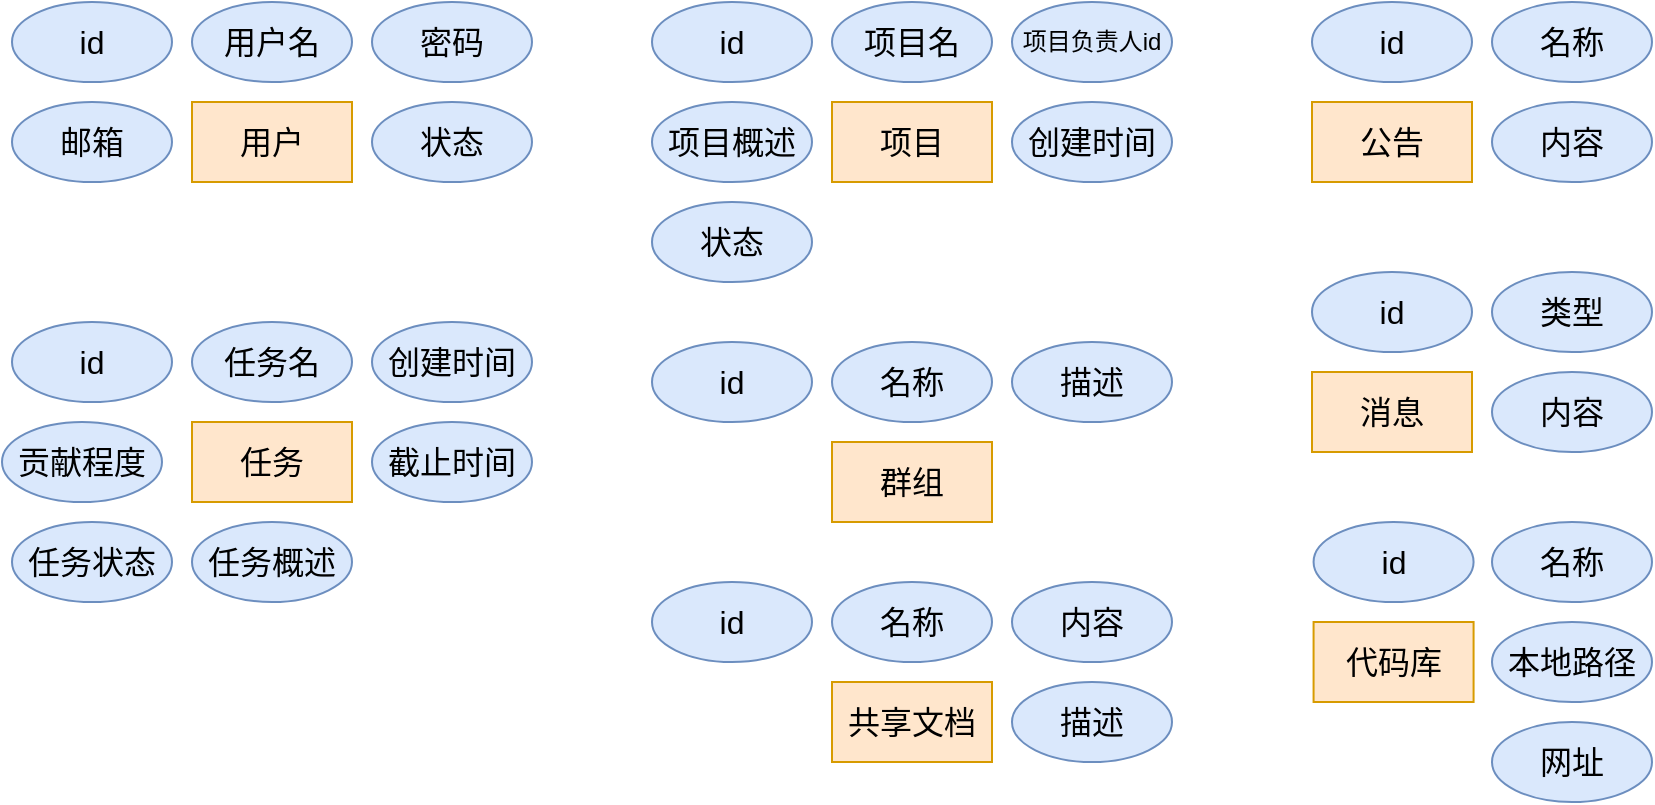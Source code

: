 <mxfile>
    <diagram id="HuDCkUGxZ-JL1l1w7xS0" name="第 2 页">
        <mxGraphModel dx="1781" dy="1139" grid="1" gridSize="10" guides="1" tooltips="1" connect="1" arrows="1" fold="1" page="1" pageScale="1" pageWidth="1169" pageHeight="827" math="0" shadow="0">
            <root>
                <mxCell id="0"/>
                <mxCell id="1" parent="0"/>
                <mxCell id="UkF8jmEzBCcj-Aex2Gqg-1" value="用户" style="rounded=0;whiteSpace=wrap;html=1;fontColor=#000000;fontSize=16;" parent="1" vertex="1">
                    <mxGeometry x="280" y="160" width="80" height="40" as="geometry"/>
                </mxCell>
                <mxCell id="UkF8jmEzBCcj-Aex2Gqg-2" value="用户名" style="ellipse;whiteSpace=wrap;html=1;fillColor=#dae8fc;strokeColor=#6c8ebf;fontColor=#000000;fontSize=16;" parent="1" vertex="1">
                    <mxGeometry x="280" y="110" width="80" height="40" as="geometry"/>
                </mxCell>
                <mxCell id="UkF8jmEzBCcj-Aex2Gqg-3" value="邮箱" style="ellipse;whiteSpace=wrap;html=1;fillColor=#dae8fc;strokeColor=#6c8ebf;fontColor=#000000;fontSize=16;" parent="1" vertex="1">
                    <mxGeometry x="190" y="160" width="80" height="40" as="geometry"/>
                </mxCell>
                <mxCell id="UkF8jmEzBCcj-Aex2Gqg-4" value="密码" style="ellipse;whiteSpace=wrap;html=1;fillColor=#dae8fc;strokeColor=#6c8ebf;fontColor=#000000;fontSize=16;" parent="1" vertex="1">
                    <mxGeometry x="370" y="110" width="80" height="40" as="geometry"/>
                </mxCell>
                <mxCell id="UkF8jmEzBCcj-Aex2Gqg-5" value="项目" style="rounded=0;whiteSpace=wrap;html=1;fillColor=#ffe6cc;strokeColor=#d79b00;fontColor=#000000;fontSize=16;" parent="1" vertex="1">
                    <mxGeometry x="600" y="160" width="80" height="40" as="geometry"/>
                </mxCell>
                <mxCell id="UkF8jmEzBCcj-Aex2Gqg-6" value="项目名" style="ellipse;whiteSpace=wrap;html=1;fillColor=#dae8fc;strokeColor=#6c8ebf;fontColor=#000000;fontSize=16;" parent="1" vertex="1">
                    <mxGeometry x="600" y="110" width="80" height="40" as="geometry"/>
                </mxCell>
                <mxCell id="UkF8jmEzBCcj-Aex2Gqg-7" value="项目概述" style="ellipse;whiteSpace=wrap;html=1;fillColor=#dae8fc;strokeColor=#6c8ebf;fontColor=#000000;fontSize=16;" parent="1" vertex="1">
                    <mxGeometry x="510" y="160" width="80" height="40" as="geometry"/>
                </mxCell>
                <mxCell id="UkF8jmEzBCcj-Aex2Gqg-8" value="项目负责人id" style="ellipse;whiteSpace=wrap;html=1;fillColor=#dae8fc;strokeColor=#6c8ebf;fontColor=#000000;fontSize=12;" parent="1" vertex="1">
                    <mxGeometry x="690" y="110" width="80" height="40" as="geometry"/>
                </mxCell>
                <mxCell id="UkF8jmEzBCcj-Aex2Gqg-9" value="状态" style="ellipse;whiteSpace=wrap;html=1;fillColor=#dae8fc;strokeColor=#6c8ebf;fontColor=#000000;fontSize=16;" parent="1" vertex="1">
                    <mxGeometry x="510" y="210" width="80" height="40" as="geometry"/>
                </mxCell>
                <mxCell id="UkF8jmEzBCcj-Aex2Gqg-10" value="创建时间" style="ellipse;whiteSpace=wrap;html=1;fillColor=#dae8fc;strokeColor=#6c8ebf;fontColor=#000000;fontSize=16;" parent="1" vertex="1">
                    <mxGeometry x="690" y="160" width="80" height="40" as="geometry"/>
                </mxCell>
                <mxCell id="UkF8jmEzBCcj-Aex2Gqg-11" value="任务名" style="ellipse;whiteSpace=wrap;html=1;fillColor=#dae8fc;strokeColor=#6c8ebf;fontColor=#000000;fontSize=16;" parent="1" vertex="1">
                    <mxGeometry x="280" y="270" width="80" height="40" as="geometry"/>
                </mxCell>
                <mxCell id="UkF8jmEzBCcj-Aex2Gqg-12" value="创建时间" style="ellipse;whiteSpace=wrap;html=1;fillColor=#dae8fc;strokeColor=#6c8ebf;fontColor=#000000;fontSize=16;" parent="1" vertex="1">
                    <mxGeometry x="370" y="270" width="80" height="40" as="geometry"/>
                </mxCell>
                <mxCell id="UkF8jmEzBCcj-Aex2Gqg-13" value="截止时间" style="ellipse;whiteSpace=wrap;html=1;fillColor=#dae8fc;strokeColor=#6c8ebf;fontColor=#000000;fontSize=16;" parent="1" vertex="1">
                    <mxGeometry x="370" y="320" width="80" height="40" as="geometry"/>
                </mxCell>
                <mxCell id="UkF8jmEzBCcj-Aex2Gqg-14" value="任务概述" style="ellipse;whiteSpace=wrap;html=1;fillColor=#dae8fc;strokeColor=#6c8ebf;fontColor=#000000;fontSize=16;" parent="1" vertex="1">
                    <mxGeometry x="280" y="370" width="80" height="40" as="geometry"/>
                </mxCell>
                <mxCell id="UkF8jmEzBCcj-Aex2Gqg-15" value="id" style="ellipse;whiteSpace=wrap;html=1;fillColor=#dae8fc;strokeColor=#6c8ebf;fontColor=#000000;fontSize=16;" parent="1" vertex="1">
                    <mxGeometry x="190" y="110" width="80" height="40" as="geometry"/>
                </mxCell>
                <mxCell id="UkF8jmEzBCcj-Aex2Gqg-16" value="id" style="ellipse;whiteSpace=wrap;html=1;fillColor=#dae8fc;strokeColor=#6c8ebf;fontColor=#000000;fontSize=16;" parent="1" vertex="1">
                    <mxGeometry x="510" y="110" width="80" height="40" as="geometry"/>
                </mxCell>
                <mxCell id="UkF8jmEzBCcj-Aex2Gqg-17" value="群组" style="rounded=0;whiteSpace=wrap;html=1;fillColor=#ffe6cc;strokeColor=#d79b00;fontColor=#000000;fontSize=16;" parent="1" vertex="1">
                    <mxGeometry x="600" y="330" width="80" height="40" as="geometry"/>
                </mxCell>
                <mxCell id="UkF8jmEzBCcj-Aex2Gqg-18" value="id" style="ellipse;whiteSpace=wrap;html=1;fillColor=#dae8fc;strokeColor=#6c8ebf;fontColor=#000000;fontSize=16;" parent="1" vertex="1">
                    <mxGeometry x="510" y="280" width="80" height="40" as="geometry"/>
                </mxCell>
                <mxCell id="UkF8jmEzBCcj-Aex2Gqg-19" value="名称" style="ellipse;whiteSpace=wrap;html=1;fillColor=#dae8fc;strokeColor=#6c8ebf;fontColor=#000000;fontSize=16;" parent="1" vertex="1">
                    <mxGeometry x="600" y="280" width="80" height="40" as="geometry"/>
                </mxCell>
                <mxCell id="UkF8jmEzBCcj-Aex2Gqg-20" value="描述" style="ellipse;whiteSpace=wrap;html=1;fillColor=#dae8fc;strokeColor=#6c8ebf;fontColor=#000000;fontSize=16;" parent="1" vertex="1">
                    <mxGeometry x="690" y="280" width="80" height="40" as="geometry"/>
                </mxCell>
                <mxCell id="UkF8jmEzBCcj-Aex2Gqg-21" value="消息" style="rounded=0;whiteSpace=wrap;html=1;fillColor=#ffe6cc;strokeColor=#d79b00;fontColor=#000000;fontSize=16;" parent="1" vertex="1">
                    <mxGeometry x="840" y="295" width="80" height="40" as="geometry"/>
                </mxCell>
                <mxCell id="UkF8jmEzBCcj-Aex2Gqg-22" value="id" style="ellipse;whiteSpace=wrap;html=1;fillColor=#dae8fc;strokeColor=#6c8ebf;fontColor=#000000;fontSize=16;" parent="1" vertex="1">
                    <mxGeometry x="840" y="245" width="80" height="40" as="geometry"/>
                </mxCell>
                <mxCell id="UkF8jmEzBCcj-Aex2Gqg-23" value="类型" style="ellipse;whiteSpace=wrap;html=1;fillColor=#dae8fc;strokeColor=#6c8ebf;fontColor=#000000;fontSize=16;" parent="1" vertex="1">
                    <mxGeometry x="930" y="245" width="80" height="40" as="geometry"/>
                </mxCell>
                <mxCell id="UkF8jmEzBCcj-Aex2Gqg-24" value="内容" style="ellipse;whiteSpace=wrap;html=1;fillColor=#dae8fc;strokeColor=#6c8ebf;fontColor=#000000;fontSize=16;" parent="1" vertex="1">
                    <mxGeometry x="930" y="295" width="80" height="40" as="geometry"/>
                </mxCell>
                <mxCell id="UkF8jmEzBCcj-Aex2Gqg-25" value="共享文档" style="rounded=0;whiteSpace=wrap;html=1;fillColor=#ffe6cc;strokeColor=#d79b00;fontColor=#000000;fontSize=16;" parent="1" vertex="1">
                    <mxGeometry x="600" y="450" width="80" height="40" as="geometry"/>
                </mxCell>
                <mxCell id="UkF8jmEzBCcj-Aex2Gqg-26" value="id" style="ellipse;whiteSpace=wrap;html=1;fillColor=#dae8fc;strokeColor=#6c8ebf;fontColor=#000000;fontSize=16;" parent="1" vertex="1">
                    <mxGeometry x="510" y="400" width="80" height="40" as="geometry"/>
                </mxCell>
                <mxCell id="UkF8jmEzBCcj-Aex2Gqg-27" value="名称" style="ellipse;whiteSpace=wrap;html=1;fillColor=#dae8fc;strokeColor=#6c8ebf;fontColor=#000000;fontSize=16;" parent="1" vertex="1">
                    <mxGeometry x="600" y="400" width="80" height="40" as="geometry"/>
                </mxCell>
                <mxCell id="UkF8jmEzBCcj-Aex2Gqg-28" value="描述" style="ellipse;whiteSpace=wrap;html=1;fillColor=#dae8fc;strokeColor=#6c8ebf;fontColor=#000000;fontSize=16;" parent="1" vertex="1">
                    <mxGeometry x="690" y="450" width="80" height="40" as="geometry"/>
                </mxCell>
                <mxCell id="UkF8jmEzBCcj-Aex2Gqg-29" value="内容" style="ellipse;whiteSpace=wrap;html=1;fillColor=#dae8fc;strokeColor=#6c8ebf;fontColor=#000000;fontSize=16;" parent="1" vertex="1">
                    <mxGeometry x="690" y="400" width="80" height="40" as="geometry"/>
                </mxCell>
                <mxCell id="UkF8jmEzBCcj-Aex2Gqg-30" value="状态" style="ellipse;whiteSpace=wrap;html=1;fillColor=#dae8fc;strokeColor=#6c8ebf;fontColor=#000000;fontSize=16;" parent="1" vertex="1">
                    <mxGeometry x="370" y="160" width="80" height="40" as="geometry"/>
                </mxCell>
                <mxCell id="UkF8jmEzBCcj-Aex2Gqg-31" value="用户" style="rounded=0;whiteSpace=wrap;html=1;fillColor=#ffe6cc;strokeColor=#d79b00;fontColor=#000000;fontSize=16;" parent="1" vertex="1">
                    <mxGeometry x="280" y="160" width="80" height="40" as="geometry"/>
                </mxCell>
                <mxCell id="UkF8jmEzBCcj-Aex2Gqg-32" value="任务" style="rounded=0;whiteSpace=wrap;html=1;fillColor=#ffe6cc;strokeColor=#d79b00;fontColor=#000000;fontSize=16;" parent="1" vertex="1">
                    <mxGeometry x="280" y="320" width="80" height="40" as="geometry"/>
                </mxCell>
                <mxCell id="UkF8jmEzBCcj-Aex2Gqg-33" value="id" style="ellipse;whiteSpace=wrap;html=1;fillColor=#dae8fc;strokeColor=#6c8ebf;fontColor=#000000;fontSize=16;" parent="1" vertex="1">
                    <mxGeometry x="190" y="270" width="80" height="40" as="geometry"/>
                </mxCell>
                <mxCell id="UkF8jmEzBCcj-Aex2Gqg-34" value="贡献程度" style="ellipse;whiteSpace=wrap;html=1;fillColor=#dae8fc;strokeColor=#6c8ebf;fontColor=#000000;fontSize=16;" parent="1" vertex="1">
                    <mxGeometry x="185" y="320" width="80" height="40" as="geometry"/>
                </mxCell>
                <mxCell id="UkF8jmEzBCcj-Aex2Gqg-35" value="任务状态" style="ellipse;whiteSpace=wrap;html=1;fillColor=#dae8fc;strokeColor=#6c8ebf;fontColor=#000000;fontSize=16;" parent="1" vertex="1">
                    <mxGeometry x="190" y="370" width="80" height="40" as="geometry"/>
                </mxCell>
                <mxCell id="UkF8jmEzBCcj-Aex2Gqg-36" value="公告" style="rounded=0;whiteSpace=wrap;html=1;fillColor=#ffe6cc;strokeColor=#d79b00;fontColor=#000000;fontSize=16;" parent="1" vertex="1">
                    <mxGeometry x="840" y="160" width="80" height="40" as="geometry"/>
                </mxCell>
                <mxCell id="UkF8jmEzBCcj-Aex2Gqg-37" value="id" style="ellipse;whiteSpace=wrap;html=1;fillColor=#dae8fc;strokeColor=#6c8ebf;fontColor=#000000;fontSize=16;" parent="1" vertex="1">
                    <mxGeometry x="840" y="110" width="80" height="40" as="geometry"/>
                </mxCell>
                <mxCell id="UkF8jmEzBCcj-Aex2Gqg-38" value="名称" style="ellipse;whiteSpace=wrap;html=1;fillColor=#dae8fc;strokeColor=#6c8ebf;fontColor=#000000;fontSize=16;" parent="1" vertex="1">
                    <mxGeometry x="930" y="110" width="80" height="40" as="geometry"/>
                </mxCell>
                <mxCell id="UkF8jmEzBCcj-Aex2Gqg-39" value="内容" style="ellipse;whiteSpace=wrap;html=1;fillColor=#dae8fc;strokeColor=#6c8ebf;fontColor=#000000;fontSize=16;" parent="1" vertex="1">
                    <mxGeometry x="930" y="160" width="80" height="40" as="geometry"/>
                </mxCell>
                <mxCell id="UkF8jmEzBCcj-Aex2Gqg-40" value="代码库" style="rounded=0;whiteSpace=wrap;html=1;fillColor=#ffe6cc;strokeColor=#d79b00;fontColor=#000000;fontSize=16;" parent="1" vertex="1">
                    <mxGeometry x="840.79" y="420" width="80" height="40" as="geometry"/>
                </mxCell>
                <mxCell id="UkF8jmEzBCcj-Aex2Gqg-41" value="id" style="ellipse;whiteSpace=wrap;html=1;fillColor=#dae8fc;strokeColor=#6c8ebf;fontColor=#000000;fontSize=16;" parent="1" vertex="1">
                    <mxGeometry x="840.79" y="370" width="80" height="40" as="geometry"/>
                </mxCell>
                <mxCell id="UkF8jmEzBCcj-Aex2Gqg-42" value="本地路径" style="ellipse;whiteSpace=wrap;html=1;fillColor=#dae8fc;strokeColor=#6c8ebf;fontColor=#000000;fontSize=16;" parent="1" vertex="1">
                    <mxGeometry x="930" y="420" width="80" height="40" as="geometry"/>
                </mxCell>
                <mxCell id="UkF8jmEzBCcj-Aex2Gqg-43" value="网址" style="ellipse;whiteSpace=wrap;html=1;fillColor=#dae8fc;strokeColor=#6c8ebf;fontColor=#000000;fontSize=16;" parent="1" vertex="1">
                    <mxGeometry x="930" y="470" width="80" height="40" as="geometry"/>
                </mxCell>
                <mxCell id="UkF8jmEzBCcj-Aex2Gqg-44" value="名称" style="ellipse;whiteSpace=wrap;html=1;fillColor=#dae8fc;strokeColor=#6c8ebf;fontColor=#000000;fontSize=16;" parent="1" vertex="1">
                    <mxGeometry x="930" y="370" width="80" height="40" as="geometry"/>
                </mxCell>
            </root>
        </mxGraphModel>
    </diagram>
    <diagram id="b5aULFl7XDfSZ54ujmKs" name="第 1 页">
        <mxGraphModel dx="1781" dy="239" grid="1" gridSize="10" guides="1" tooltips="1" connect="1" arrows="1" fold="1" page="1" pageScale="1" pageWidth="1600" pageHeight="900" background="none" math="0" shadow="0">
            <root>
                <mxCell id="0"/>
                <mxCell id="1" parent="0"/>
                <mxCell id="etl8QXk73Q5qE9c6qoon-38" style="rounded=0;orthogonalLoop=1;jettySize=auto;html=1;endArrow=none;endFill=0;fontColor=#030303;labelBackgroundColor=none;exitX=1;exitY=0.5;exitDx=0;exitDy=0;entryX=0;entryY=0.5;entryDx=0;entryDy=0;fontSize=16;" parent="1" source="etl8QXk73Q5qE9c6qoon-33" target="etl8QXk73Q5qE9c6qoon-36" edge="1">
                    <mxGeometry relative="1" as="geometry"/>
                </mxCell>
                <mxCell id="etl8QXk73Q5qE9c6qoon-63" value="m" style="edgeLabel;html=1;align=center;verticalAlign=middle;resizable=0;points=[];fontColor=#030303;labelBackgroundColor=none;fontSize=16;" parent="etl8QXk73Q5qE9c6qoon-38" vertex="1" connectable="0">
                    <mxGeometry x="0.285" y="-2" relative="1" as="geometry">
                        <mxPoint as="offset"/>
                    </mxGeometry>
                </mxCell>
                <mxCell id="etl8QXk73Q5qE9c6qoon-49" style="edgeStyle=none;rounded=0;orthogonalLoop=1;jettySize=auto;html=1;exitX=0.5;exitY=1;exitDx=0;exitDy=0;endArrow=none;endFill=0;fontColor=#030303;labelBackgroundColor=none;fontSize=16;" parent="1" source="etl8QXk73Q5qE9c6qoon-33" target="etl8QXk73Q5qE9c6qoon-48" edge="1">
                    <mxGeometry relative="1" as="geometry"/>
                </mxCell>
                <mxCell id="etl8QXk73Q5qE9c6qoon-58" value="n" style="edgeLabel;html=1;align=center;verticalAlign=middle;resizable=0;points=[];fontColor=#030303;labelBackgroundColor=none;fontSize=16;" parent="etl8QXk73Q5qE9c6qoon-49" vertex="1" connectable="0">
                    <mxGeometry x="-0.58" y="-2" relative="1" as="geometry">
                        <mxPoint x="2" y="13" as="offset"/>
                    </mxGeometry>
                </mxCell>
                <mxCell id="etl8QXk73Q5qE9c6qoon-92" style="edgeStyle=none;rounded=0;orthogonalLoop=1;jettySize=auto;html=1;exitX=0;exitY=0.5;exitDx=0;exitDy=0;endArrow=none;endFill=0;entryX=1;entryY=0.5;entryDx=0;entryDy=0;fontColor=#030303;labelBackgroundColor=none;fontSize=16;" parent="1" source="etl8QXk73Q5qE9c6qoon-33" target="etl8QXk73Q5qE9c6qoon-93" edge="1">
                    <mxGeometry relative="1" as="geometry">
                        <mxPoint x="520" y="1250" as="targetPoint"/>
                    </mxGeometry>
                </mxCell>
                <mxCell id="etl8QXk73Q5qE9c6qoon-95" value="1" style="edgeLabel;html=1;align=center;verticalAlign=middle;resizable=0;points=[];fontColor=#030303;labelBackgroundColor=none;fontSize=16;" parent="etl8QXk73Q5qE9c6qoon-92" vertex="1" connectable="0">
                    <mxGeometry x="-0.16" y="3" relative="1" as="geometry">
                        <mxPoint x="-9" y="-3" as="offset"/>
                    </mxGeometry>
                </mxCell>
                <mxCell id="etl8QXk73Q5qE9c6qoon-116" style="edgeStyle=none;rounded=0;orthogonalLoop=1;jettySize=auto;html=1;exitX=1;exitY=1;exitDx=0;exitDy=0;endArrow=none;endFill=0;entryX=0;entryY=0.5;entryDx=0;entryDy=0;fontColor=#030303;labelBackgroundColor=none;fontSize=16;" parent="1" source="etl8QXk73Q5qE9c6qoon-33" target="etl8QXk73Q5qE9c6qoon-115" edge="1">
                    <mxGeometry relative="1" as="geometry">
                        <mxPoint x="950" y="1390" as="targetPoint"/>
                    </mxGeometry>
                </mxCell>
                <mxCell id="etl8QXk73Q5qE9c6qoon-118" value="1" style="edgeLabel;html=1;align=center;verticalAlign=middle;resizable=0;points=[];fontColor=#030303;labelBackgroundColor=none;fontSize=16;" parent="etl8QXk73Q5qE9c6qoon-116" vertex="1" connectable="0">
                    <mxGeometry x="0.47" relative="1" as="geometry">
                        <mxPoint as="offset"/>
                    </mxGeometry>
                </mxCell>
                <mxCell id="etl8QXk73Q5qE9c6qoon-121" style="edgeStyle=none;rounded=0;orthogonalLoop=1;jettySize=auto;html=1;exitX=1;exitY=1;exitDx=0;exitDy=0;entryX=0;entryY=0.5;entryDx=0;entryDy=0;endArrow=none;endFill=0;fontColor=#030303;labelBackgroundColor=none;fontSize=16;" parent="1" source="etl8QXk73Q5qE9c6qoon-33" target="etl8QXk73Q5qE9c6qoon-120" edge="1">
                    <mxGeometry relative="1" as="geometry"/>
                </mxCell>
                <mxCell id="etl8QXk73Q5qE9c6qoon-123" value="n" style="edgeLabel;html=1;align=center;verticalAlign=middle;resizable=0;points=[];fontColor=#030303;labelBackgroundColor=none;fontSize=16;" parent="etl8QXk73Q5qE9c6qoon-121" vertex="1" connectable="0">
                    <mxGeometry x="0.774" y="2" relative="1" as="geometry">
                        <mxPoint x="-4" as="offset"/>
                    </mxGeometry>
                </mxCell>
                <mxCell id="GqUGpHLG9iBK76tC9EyA-19" style="edgeStyle=none;rounded=0;orthogonalLoop=1;jettySize=auto;html=1;exitX=1;exitY=0.5;exitDx=0;exitDy=0;entryX=0;entryY=0.5;entryDx=0;entryDy=0;endArrow=none;endFill=0;fontColor=#030303;labelBackgroundColor=none;fontSize=16;" parent="1" source="etl8QXk73Q5qE9c6qoon-33" target="GqUGpHLG9iBK76tC9EyA-18" edge="1">
                    <mxGeometry relative="1" as="geometry"/>
                </mxCell>
                <mxCell id="GqUGpHLG9iBK76tC9EyA-23" value="1" style="edgeLabel;html=1;align=center;verticalAlign=middle;resizable=0;points=[];fontColor=#030303;labelBackgroundColor=none;fontSize=16;" parent="GqUGpHLG9iBK76tC9EyA-19" vertex="1" connectable="0">
                    <mxGeometry x="0.217" y="-4" relative="1" as="geometry">
                        <mxPoint as="offset"/>
                    </mxGeometry>
                </mxCell>
                <mxCell id="etl8QXk73Q5qE9c6qoon-33" value="用户" style="rounded=0;whiteSpace=wrap;html=1;fillColor=#dae8fc;strokeColor=#6c8ebf;fontColor=#030303;labelBackgroundColor=none;fontSize=16;" parent="1" vertex="1">
                    <mxGeometry x="600" y="1145" width="80" height="40" as="geometry"/>
                </mxCell>
                <mxCell id="etl8QXk73Q5qE9c6qoon-43" style="rounded=0;orthogonalLoop=1;jettySize=auto;html=1;exitX=0;exitY=0.5;exitDx=0;exitDy=0;entryX=1;entryY=0.5;entryDx=0;entryDy=0;endArrow=none;endFill=0;fontColor=#030303;labelBackgroundColor=none;fontSize=16;" parent="1" source="etl8QXk73Q5qE9c6qoon-35" target="etl8QXk73Q5qE9c6qoon-42" edge="1">
                    <mxGeometry relative="1" as="geometry"/>
                </mxCell>
                <mxCell id="etl8QXk73Q5qE9c6qoon-66" value="n" style="edgeLabel;html=1;align=center;verticalAlign=middle;resizable=0;points=[];fontColor=#030303;labelBackgroundColor=none;fontSize=16;" parent="etl8QXk73Q5qE9c6qoon-43" vertex="1" connectable="0">
                    <mxGeometry x="-0.252" y="1" relative="1" as="geometry">
                        <mxPoint as="offset"/>
                    </mxGeometry>
                </mxCell>
                <mxCell id="etl8QXk73Q5qE9c6qoon-69" style="edgeStyle=none;rounded=0;orthogonalLoop=1;jettySize=auto;html=1;exitX=0.5;exitY=1;exitDx=0;exitDy=0;endArrow=none;endFill=0;fontColor=#030303;labelBackgroundColor=none;entryX=0.5;entryY=0;entryDx=0;entryDy=0;fontSize=16;" parent="1" source="etl8QXk73Q5qE9c6qoon-35" target="etl8QXk73Q5qE9c6qoon-67" edge="1">
                    <mxGeometry relative="1" as="geometry">
                        <mxPoint x="1120" y="1420" as="targetPoint"/>
                    </mxGeometry>
                </mxCell>
                <mxCell id="etl8QXk73Q5qE9c6qoon-74" value="1" style="edgeLabel;html=1;align=center;verticalAlign=middle;resizable=0;points=[];fontColor=#030303;labelBackgroundColor=none;fontSize=16;" parent="etl8QXk73Q5qE9c6qoon-69" vertex="1" connectable="0">
                    <mxGeometry x="-0.178" y="3" relative="1" as="geometry">
                        <mxPoint x="-3" y="11" as="offset"/>
                    </mxGeometry>
                </mxCell>
                <mxCell id="etl8QXk73Q5qE9c6qoon-109" style="edgeStyle=none;rounded=0;orthogonalLoop=1;jettySize=auto;html=1;entryX=1;entryY=0.5;entryDx=0;entryDy=0;endArrow=none;endFill=0;fontColor=#030303;labelBackgroundColor=none;exitX=0;exitY=0.5;exitDx=0;exitDy=0;fontSize=16;" parent="1" source="etl8QXk73Q5qE9c6qoon-35" target="etl8QXk73Q5qE9c6qoon-108" edge="1">
                    <mxGeometry relative="1" as="geometry"/>
                </mxCell>
                <mxCell id="etl8QXk73Q5qE9c6qoon-114" value="1" style="edgeLabel;html=1;align=center;verticalAlign=middle;resizable=0;points=[];fontColor=#030303;labelBackgroundColor=none;fontSize=16;" parent="etl8QXk73Q5qE9c6qoon-109" vertex="1" connectable="0">
                    <mxGeometry x="0.433" relative="1" as="geometry">
                        <mxPoint x="-1" y="-4" as="offset"/>
                    </mxGeometry>
                </mxCell>
                <mxCell id="etl8QXk73Q5qE9c6qoon-35" value="项目" style="rounded=0;whiteSpace=wrap;html=1;fillColor=#dae8fc;strokeColor=#6c8ebf;fontColor=#030303;labelBackgroundColor=none;fontSize=16;" parent="1" vertex="1">
                    <mxGeometry x="1080.79" y="1145" width="80" height="40" as="geometry"/>
                </mxCell>
                <mxCell id="etl8QXk73Q5qE9c6qoon-39" style="rounded=0;orthogonalLoop=1;jettySize=auto;html=1;entryX=0;entryY=0.5;entryDx=0;entryDy=0;endArrow=none;endFill=0;fontColor=#030303;labelBackgroundColor=none;exitX=1;exitY=0.5;exitDx=0;exitDy=0;fontSize=16;" parent="1" source="etl8QXk73Q5qE9c6qoon-36" target="etl8QXk73Q5qE9c6qoon-35" edge="1">
                    <mxGeometry relative="1" as="geometry"/>
                </mxCell>
                <mxCell id="etl8QXk73Q5qE9c6qoon-64" value="n" style="edgeLabel;html=1;align=center;verticalAlign=middle;resizable=0;points=[];fontColor=#030303;labelBackgroundColor=none;fontSize=16;" parent="etl8QXk73Q5qE9c6qoon-39" vertex="1" connectable="0">
                    <mxGeometry x="0.211" relative="1" as="geometry">
                        <mxPoint as="offset"/>
                    </mxGeometry>
                </mxCell>
                <mxCell id="etl8QXk73Q5qE9c6qoon-36" value="参与" style="rhombus;whiteSpace=wrap;html=1;fillColor=#ffe6cc;strokeColor=#d79b00;fontColor=#030303;labelBackgroundColor=none;fontSize=16;" parent="1" vertex="1">
                    <mxGeometry x="850" y="1000" width="80" height="50" as="geometry"/>
                </mxCell>
                <mxCell id="etl8QXk73Q5qE9c6qoon-44" style="edgeStyle=none;rounded=0;orthogonalLoop=1;jettySize=auto;html=1;exitX=0;exitY=0.5;exitDx=0;exitDy=0;entryX=1;entryY=0.5;entryDx=0;entryDy=0;endArrow=none;endFill=0;fontColor=#030303;labelBackgroundColor=none;fontSize=16;" parent="1" source="etl8QXk73Q5qE9c6qoon-42" target="etl8QXk73Q5qE9c6qoon-33" edge="1">
                    <mxGeometry relative="1" as="geometry"/>
                </mxCell>
                <mxCell id="etl8QXk73Q5qE9c6qoon-65" value="1" style="edgeLabel;html=1;align=center;verticalAlign=middle;resizable=0;points=[];fontColor=#030303;labelBackgroundColor=none;fontSize=16;" parent="etl8QXk73Q5qE9c6qoon-44" vertex="1" connectable="0">
                    <mxGeometry x="-0.315" y="-1" relative="1" as="geometry">
                        <mxPoint y="-1" as="offset"/>
                    </mxGeometry>
                </mxCell>
                <mxCell id="etl8QXk73Q5qE9c6qoon-42" value="负责" style="rhombus;whiteSpace=wrap;html=1;fillColor=#ffe6cc;strokeColor=#d79b00;fontColor=#030303;labelBackgroundColor=none;fontSize=16;" parent="1" vertex="1">
                    <mxGeometry x="850" y="1057.5" width="80" height="50" as="geometry"/>
                </mxCell>
                <mxCell id="etl8QXk73Q5qE9c6qoon-54" style="edgeStyle=none;rounded=0;orthogonalLoop=1;jettySize=auto;html=1;exitX=0.25;exitY=1;exitDx=0;exitDy=0;entryX=0;entryY=0;entryDx=0;entryDy=0;endArrow=none;endFill=0;fontColor=#030303;labelBackgroundColor=none;fontSize=16;" parent="1" source="etl8QXk73Q5qE9c6qoon-47" target="etl8QXk73Q5qE9c6qoon-53" edge="1">
                    <mxGeometry relative="1" as="geometry"/>
                </mxCell>
                <mxCell id="etl8QXk73Q5qE9c6qoon-60" value="1" style="edgeLabel;html=1;align=center;verticalAlign=middle;resizable=0;points=[];fontColor=#030303;labelBackgroundColor=none;fontSize=16;" parent="etl8QXk73Q5qE9c6qoon-54" vertex="1" connectable="0">
                    <mxGeometry x="-0.442" relative="1" as="geometry">
                        <mxPoint y="9" as="offset"/>
                    </mxGeometry>
                </mxCell>
                <mxCell id="etl8QXk73Q5qE9c6qoon-47" value="任务" style="rounded=0;whiteSpace=wrap;html=1;fillColor=#dae8fc;strokeColor=#6c8ebf;fontColor=#030303;labelBackgroundColor=none;fontSize=16;" parent="1" vertex="1">
                    <mxGeometry x="750" y="1540" width="80" height="40" as="geometry"/>
                </mxCell>
                <mxCell id="etl8QXk73Q5qE9c6qoon-50" style="edgeStyle=orthogonalEdgeStyle;rounded=0;orthogonalLoop=1;jettySize=auto;html=1;exitX=1;exitY=0.5;exitDx=0;exitDy=0;entryX=0;entryY=0.5;entryDx=0;entryDy=0;endArrow=none;endFill=0;fontColor=#030303;labelBackgroundColor=none;fontSize=16;" parent="1" source="etl8QXk73Q5qE9c6qoon-48" target="etl8QXk73Q5qE9c6qoon-47" edge="1">
                    <mxGeometry relative="1" as="geometry">
                        <Array as="points"/>
                    </mxGeometry>
                </mxCell>
                <mxCell id="etl8QXk73Q5qE9c6qoon-59" value="m" style="edgeLabel;html=1;align=center;verticalAlign=middle;resizable=0;points=[];fontColor=#030303;labelBackgroundColor=none;fontSize=16;" parent="etl8QXk73Q5qE9c6qoon-50" vertex="1" connectable="0">
                    <mxGeometry x="-0.158" y="1" relative="1" as="geometry">
                        <mxPoint as="offset"/>
                    </mxGeometry>
                </mxCell>
                <mxCell id="etl8QXk73Q5qE9c6qoon-48" value="负责" style="rhombus;whiteSpace=wrap;html=1;fillColor=#ffe6cc;strokeColor=#d79b00;fontColor=#030303;labelBackgroundColor=none;fontSize=16;" parent="1" vertex="1">
                    <mxGeometry x="600" y="1535" width="80" height="50" as="geometry"/>
                </mxCell>
                <mxCell id="etl8QXk73Q5qE9c6qoon-55" style="edgeStyle=none;rounded=0;orthogonalLoop=1;jettySize=auto;html=1;exitX=1;exitY=0;exitDx=0;exitDy=0;entryX=0.75;entryY=1;entryDx=0;entryDy=0;endArrow=none;endFill=0;fontColor=#030303;labelBackgroundColor=none;fontSize=16;" parent="1" source="etl8QXk73Q5qE9c6qoon-53" target="etl8QXk73Q5qE9c6qoon-47" edge="1">
                    <mxGeometry relative="1" as="geometry">
                        <Array as="points"/>
                    </mxGeometry>
                </mxCell>
                <mxCell id="etl8QXk73Q5qE9c6qoon-61" value="n" style="edgeLabel;html=1;align=center;verticalAlign=middle;resizable=0;points=[];fontColor=#030303;labelBackgroundColor=none;fontSize=16;" parent="etl8QXk73Q5qE9c6qoon-55" vertex="1" connectable="0">
                    <mxGeometry x="0.144" y="1" relative="1" as="geometry">
                        <mxPoint x="1" as="offset"/>
                    </mxGeometry>
                </mxCell>
                <mxCell id="etl8QXk73Q5qE9c6qoon-53" value="依赖" style="rhombus;whiteSpace=wrap;html=1;fillColor=#ffe6cc;strokeColor=#d79b00;fontColor=#030303;labelBackgroundColor=none;fontSize=16;" parent="1" vertex="1">
                    <mxGeometry x="750" y="1600" width="80" height="50" as="geometry"/>
                </mxCell>
                <mxCell id="etl8QXk73Q5qE9c6qoon-70" style="edgeStyle=none;rounded=0;orthogonalLoop=1;jettySize=auto;html=1;exitX=0;exitY=0.5;exitDx=0;exitDy=0;entryX=1;entryY=0.5;entryDx=0;entryDy=0;endArrow=none;endFill=0;fontColor=#030303;labelBackgroundColor=none;fontSize=16;" parent="1" source="etl8QXk73Q5qE9c6qoon-67" target="etl8QXk73Q5qE9c6qoon-47" edge="1">
                    <mxGeometry relative="1" as="geometry"/>
                </mxCell>
                <mxCell id="etl8QXk73Q5qE9c6qoon-73" value="n" style="edgeLabel;html=1;align=center;verticalAlign=middle;resizable=0;points=[];fontColor=#030303;labelBackgroundColor=none;fontSize=16;" parent="etl8QXk73Q5qE9c6qoon-70" vertex="1" connectable="0">
                    <mxGeometry x="-0.333" y="-1" relative="1" as="geometry">
                        <mxPoint as="offset"/>
                    </mxGeometry>
                </mxCell>
                <mxCell id="etl8QXk73Q5qE9c6qoon-67" value="属于" style="rhombus;whiteSpace=wrap;html=1;fillColor=#ffe6cc;strokeColor=#d79b00;fontColor=#030303;labelBackgroundColor=none;fontSize=16;" parent="1" vertex="1">
                    <mxGeometry x="1080" y="1535" width="80" height="50" as="geometry"/>
                </mxCell>
                <mxCell id="etl8QXk73Q5qE9c6qoon-83" style="edgeStyle=none;rounded=0;orthogonalLoop=1;jettySize=auto;html=1;entryX=0.5;entryY=0;entryDx=0;entryDy=0;endArrow=none;endFill=0;fontColor=#030303;labelBackgroundColor=none;fontSize=16;" parent="1" source="etl8QXk73Q5qE9c6qoon-75" target="etl8QXk73Q5qE9c6qoon-81" edge="1">
                    <mxGeometry relative="1" as="geometry"/>
                </mxCell>
                <mxCell id="etl8QXk73Q5qE9c6qoon-86" value="n" style="edgeLabel;html=1;align=center;verticalAlign=middle;resizable=0;points=[];fontColor=#030303;labelBackgroundColor=none;fontSize=16;" parent="etl8QXk73Q5qE9c6qoon-83" vertex="1" connectable="0">
                    <mxGeometry x="0.295" relative="1" as="geometry">
                        <mxPoint x="-9" as="offset"/>
                    </mxGeometry>
                </mxCell>
                <mxCell id="etl8QXk73Q5qE9c6qoon-90" style="edgeStyle=none;rounded=0;orthogonalLoop=1;jettySize=auto;html=1;exitX=0;exitY=0.5;exitDx=0;exitDy=0;endArrow=none;endFill=0;fontColor=#030303;labelBackgroundColor=none;fontSize=16;" parent="1" source="etl8QXk73Q5qE9c6qoon-75" target="etl8QXk73Q5qE9c6qoon-89" edge="1">
                    <mxGeometry relative="1" as="geometry"/>
                </mxCell>
                <mxCell id="etl8QXk73Q5qE9c6qoon-98" value="1" style="edgeLabel;html=1;align=center;verticalAlign=middle;resizable=0;points=[];fontColor=#030303;labelBackgroundColor=none;fontSize=16;" parent="etl8QXk73Q5qE9c6qoon-90" vertex="1" connectable="0">
                    <mxGeometry x="-0.463" y="-1" relative="1" as="geometry">
                        <mxPoint x="-7" y="1" as="offset"/>
                    </mxGeometry>
                </mxCell>
                <mxCell id="etl8QXk73Q5qE9c6qoon-101" style="edgeStyle=none;rounded=0;orthogonalLoop=1;jettySize=auto;html=1;exitX=1;exitY=0.5;exitDx=0;exitDy=0;entryX=0;entryY=0.5;entryDx=0;entryDy=0;endArrow=none;endFill=0;fontColor=#030303;labelBackgroundColor=none;fontSize=16;" parent="1" source="etl8QXk73Q5qE9c6qoon-75" target="etl8QXk73Q5qE9c6qoon-100" edge="1">
                    <mxGeometry relative="1" as="geometry"/>
                </mxCell>
                <mxCell id="etl8QXk73Q5qE9c6qoon-105" value="n" style="edgeLabel;html=1;align=center;verticalAlign=middle;resizable=0;points=[];fontColor=#030303;labelBackgroundColor=none;fontSize=16;" parent="etl8QXk73Q5qE9c6qoon-101" vertex="1" connectable="0">
                    <mxGeometry x="0.238" y="3" relative="1" as="geometry">
                        <mxPoint as="offset"/>
                    </mxGeometry>
                </mxCell>
                <mxCell id="etl8QXk73Q5qE9c6qoon-75" value="群组" style="rounded=0;whiteSpace=wrap;html=1;fillColor=#dae8fc;strokeColor=#6c8ebf;fontColor=#030303;labelBackgroundColor=none;fontSize=16;" parent="1" vertex="1">
                    <mxGeometry x="600" y="970" width="80" height="40" as="geometry"/>
                </mxCell>
                <mxCell id="etl8QXk73Q5qE9c6qoon-84" style="edgeStyle=none;rounded=0;orthogonalLoop=1;jettySize=auto;html=1;endArrow=none;endFill=0;fontColor=#030303;labelBackgroundColor=none;fontSize=16;" parent="1" source="etl8QXk73Q5qE9c6qoon-81" target="etl8QXk73Q5qE9c6qoon-33" edge="1">
                    <mxGeometry relative="1" as="geometry"/>
                </mxCell>
                <mxCell id="etl8QXk73Q5qE9c6qoon-87" value="m" style="edgeLabel;html=1;align=center;verticalAlign=middle;resizable=0;points=[];fontColor=#030303;labelBackgroundColor=none;fontSize=16;" parent="etl8QXk73Q5qE9c6qoon-84" vertex="1" connectable="0">
                    <mxGeometry x="0.345" y="1" relative="1" as="geometry">
                        <mxPoint x="-14" y="1" as="offset"/>
                    </mxGeometry>
                </mxCell>
                <mxCell id="etl8QXk73Q5qE9c6qoon-81" value="参与" style="rhombus;whiteSpace=wrap;html=1;fillColor=#ffe6cc;strokeColor=#d79b00;fontColor=#030303;labelBackgroundColor=none;fontSize=16;" parent="1" vertex="1">
                    <mxGeometry x="600" y="1060" width="80" height="50" as="geometry"/>
                </mxCell>
                <mxCell id="etl8QXk73Q5qE9c6qoon-88" value="消息" style="rounded=0;whiteSpace=wrap;html=1;fillColor=#dae8fc;strokeColor=#6c8ebf;fontColor=#030303;labelBackgroundColor=none;fontSize=16;" parent="1" vertex="1">
                    <mxGeometry x="470" y="1060" width="80" height="45" as="geometry"/>
                </mxCell>
                <mxCell id="etl8QXk73Q5qE9c6qoon-91" style="edgeStyle=none;rounded=0;orthogonalLoop=1;jettySize=auto;html=1;exitX=0.5;exitY=1;exitDx=0;exitDy=0;endArrow=none;endFill=0;fontColor=#030303;labelBackgroundColor=none;fontSize=16;" parent="1" source="etl8QXk73Q5qE9c6qoon-89" target="etl8QXk73Q5qE9c6qoon-88" edge="1">
                    <mxGeometry relative="1" as="geometry"/>
                </mxCell>
                <mxCell id="etl8QXk73Q5qE9c6qoon-99" value="n" style="edgeLabel;html=1;align=center;verticalAlign=middle;resizable=0;points=[];fontColor=#030303;labelBackgroundColor=none;fontSize=16;" parent="etl8QXk73Q5qE9c6qoon-91" vertex="1" connectable="0">
                    <mxGeometry x="-0.478" y="-3" relative="1" as="geometry">
                        <mxPoint x="3" y="7" as="offset"/>
                    </mxGeometry>
                </mxCell>
                <mxCell id="etl8QXk73Q5qE9c6qoon-89" value="包含" style="rhombus;whiteSpace=wrap;html=1;fillColor=#ffe6cc;strokeColor=#d79b00;fontColor=#030303;labelBackgroundColor=none;fontSize=16;" parent="1" vertex="1">
                    <mxGeometry x="470" y="965" width="80" height="50" as="geometry"/>
                </mxCell>
                <mxCell id="etl8QXk73Q5qE9c6qoon-94" style="edgeStyle=none;rounded=0;orthogonalLoop=1;jettySize=auto;html=1;exitX=0.5;exitY=0;exitDx=0;exitDy=0;entryX=0.5;entryY=1;entryDx=0;entryDy=0;endArrow=none;endFill=0;fontColor=#030303;labelBackgroundColor=none;fontSize=16;" parent="1" source="etl8QXk73Q5qE9c6qoon-93" target="etl8QXk73Q5qE9c6qoon-88" edge="1">
                    <mxGeometry relative="1" as="geometry"/>
                </mxCell>
                <mxCell id="etl8QXk73Q5qE9c6qoon-97" value="n" style="edgeLabel;html=1;align=center;verticalAlign=middle;resizable=0;points=[];fontColor=#030303;labelBackgroundColor=none;fontSize=16;" parent="etl8QXk73Q5qE9c6qoon-94" vertex="1" connectable="0">
                    <mxGeometry x="-0.326" relative="1" as="geometry">
                        <mxPoint y="-8" as="offset"/>
                    </mxGeometry>
                </mxCell>
                <mxCell id="etl8QXk73Q5qE9c6qoon-93" value="发送" style="rhombus;whiteSpace=wrap;html=1;fillColor=#ffe6cc;strokeColor=#d79b00;fontColor=#030303;labelBackgroundColor=none;fontSize=16;" parent="1" vertex="1">
                    <mxGeometry x="470" y="1140" width="80" height="50" as="geometry"/>
                </mxCell>
                <mxCell id="etl8QXk73Q5qE9c6qoon-102" style="edgeStyle=none;rounded=0;orthogonalLoop=1;jettySize=auto;html=1;exitX=0.5;exitY=1;exitDx=0;exitDy=0;entryX=0.5;entryY=0;entryDx=0;entryDy=0;endArrow=none;endFill=0;fontColor=#030303;labelBackgroundColor=none;fontSize=16;" parent="1" source="etl8QXk73Q5qE9c6qoon-100" target="etl8QXk73Q5qE9c6qoon-35" edge="1">
                    <mxGeometry relative="1" as="geometry"/>
                </mxCell>
                <mxCell id="etl8QXk73Q5qE9c6qoon-106" value="1" style="edgeLabel;html=1;align=center;verticalAlign=middle;resizable=0;points=[];fontColor=#030303;labelBackgroundColor=none;fontSize=16;" parent="etl8QXk73Q5qE9c6qoon-102" vertex="1" connectable="0">
                    <mxGeometry x="-0.133" y="3" relative="1" as="geometry">
                        <mxPoint as="offset"/>
                    </mxGeometry>
                </mxCell>
                <mxCell id="etl8QXk73Q5qE9c6qoon-100" value="属于" style="rhombus;whiteSpace=wrap;html=1;fillColor=#ffe6cc;strokeColor=#d79b00;fontColor=#030303;labelBackgroundColor=none;fontSize=16;" parent="1" vertex="1">
                    <mxGeometry x="1080" y="965" width="80" height="50" as="geometry"/>
                </mxCell>
                <mxCell id="etl8QXk73Q5qE9c6qoon-107" value="共享文档" style="rounded=0;whiteSpace=wrap;html=1;fillColor=#dae8fc;strokeColor=#6c8ebf;fontColor=#030303;labelBackgroundColor=none;fontSize=16;" parent="1" vertex="1">
                    <mxGeometry x="860" y="1190" width="80" height="40" as="geometry"/>
                </mxCell>
                <mxCell id="etl8QXk73Q5qE9c6qoon-110" style="edgeStyle=none;rounded=0;orthogonalLoop=1;jettySize=auto;html=1;exitX=0;exitY=0.5;exitDx=0;exitDy=0;endArrow=none;endFill=0;fontColor=#030303;labelBackgroundColor=none;entryX=1;entryY=0.5;entryDx=0;entryDy=0;fontSize=16;" parent="1" source="etl8QXk73Q5qE9c6qoon-108" target="etl8QXk73Q5qE9c6qoon-107" edge="1">
                    <mxGeometry relative="1" as="geometry">
                        <Array as="points"/>
                    </mxGeometry>
                </mxCell>
                <mxCell id="etl8QXk73Q5qE9c6qoon-112" value="n" style="edgeLabel;html=1;align=center;verticalAlign=middle;resizable=0;points=[];fontColor=#030303;labelBackgroundColor=none;fontSize=16;" parent="etl8QXk73Q5qE9c6qoon-110" vertex="1" connectable="0">
                    <mxGeometry x="-0.31" y="-3" relative="1" as="geometry">
                        <mxPoint x="-10" y="3" as="offset"/>
                    </mxGeometry>
                </mxCell>
                <mxCell id="etl8QXk73Q5qE9c6qoon-108" value="属于" style="rhombus;whiteSpace=wrap;html=1;fillColor=#ffe6cc;strokeColor=#d79b00;fontColor=#030303;labelBackgroundColor=none;fontSize=16;" parent="1" vertex="1">
                    <mxGeometry x="960" y="1185" width="80" height="50" as="geometry"/>
                </mxCell>
                <mxCell id="etl8QXk73Q5qE9c6qoon-117" style="edgeStyle=none;rounded=0;orthogonalLoop=1;jettySize=auto;html=1;exitX=1;exitY=0.5;exitDx=0;exitDy=0;entryX=0;entryY=0.5;entryDx=0;entryDy=0;endArrow=none;endFill=0;fontColor=#030303;labelBackgroundColor=none;fontSize=16;" parent="1" source="etl8QXk73Q5qE9c6qoon-115" target="etl8QXk73Q5qE9c6qoon-107" edge="1">
                    <mxGeometry relative="1" as="geometry"/>
                </mxCell>
                <mxCell id="etl8QXk73Q5qE9c6qoon-119" value="n" style="edgeLabel;html=1;align=center;verticalAlign=middle;resizable=0;points=[];fontColor=#030303;labelBackgroundColor=none;fontSize=16;" parent="etl8QXk73Q5qE9c6qoon-117" vertex="1" connectable="0">
                    <mxGeometry x="0.227" y="2" relative="1" as="geometry">
                        <mxPoint as="offset"/>
                    </mxGeometry>
                </mxCell>
                <mxCell id="etl8QXk73Q5qE9c6qoon-115" value="所有" style="rhombus;whiteSpace=wrap;html=1;fillColor=#ffe6cc;strokeColor=#d79b00;fontColor=#030303;labelBackgroundColor=none;fontSize=16;" parent="1" vertex="1">
                    <mxGeometry x="750" y="1240" width="80" height="50" as="geometry"/>
                </mxCell>
                <mxCell id="etl8QXk73Q5qE9c6qoon-122" style="edgeStyle=none;rounded=0;orthogonalLoop=1;jettySize=auto;html=1;exitX=1;exitY=0.5;exitDx=0;exitDy=0;endArrow=none;endFill=0;fontColor=#030303;labelBackgroundColor=none;entryX=0;entryY=0.5;entryDx=0;entryDy=0;fontSize=16;" parent="1" source="etl8QXk73Q5qE9c6qoon-120" target="etl8QXk73Q5qE9c6qoon-107" edge="1">
                    <mxGeometry relative="1" as="geometry">
                        <mxPoint x="830" y="1240" as="targetPoint"/>
                    </mxGeometry>
                </mxCell>
                <mxCell id="etl8QXk73Q5qE9c6qoon-126" value="m" style="edgeLabel;html=1;align=center;verticalAlign=middle;resizable=0;points=[];fontColor=#030303;labelBackgroundColor=none;fontSize=16;" parent="etl8QXk73Q5qE9c6qoon-122" vertex="1" connectable="0">
                    <mxGeometry x="0.209" y="2" relative="1" as="geometry">
                        <mxPoint x="-8" y="2" as="offset"/>
                    </mxGeometry>
                </mxCell>
                <mxCell id="etl8QXk73Q5qE9c6qoon-120" value="可访问" style="rhombus;whiteSpace=wrap;html=1;fillColor=#ffe6cc;strokeColor=#d79b00;fontColor=#030303;labelBackgroundColor=none;fontSize=16;" parent="1" vertex="1">
                    <mxGeometry x="750" y="1185" width="80" height="50" as="geometry"/>
                </mxCell>
                <mxCell id="GqUGpHLG9iBK76tC9EyA-15" style="edgeStyle=none;rounded=0;orthogonalLoop=1;jettySize=auto;html=1;entryX=0;entryY=0.5;entryDx=0;entryDy=0;endArrow=none;endFill=0;fontColor=#030303;labelBackgroundColor=none;exitX=1;exitY=0.5;exitDx=0;exitDy=0;fontSize=16;" parent="1" source="GqUGpHLG9iBK76tC9EyA-12" target="GqUGpHLG9iBK76tC9EyA-13" edge="1">
                    <mxGeometry relative="1" as="geometry"/>
                </mxCell>
                <mxCell id="GqUGpHLG9iBK76tC9EyA-17" value="n" style="edgeLabel;html=1;align=center;verticalAlign=middle;resizable=0;points=[];fontColor=#030303;labelBackgroundColor=none;fontSize=16;" parent="GqUGpHLG9iBK76tC9EyA-15" vertex="1" connectable="0">
                    <mxGeometry x="-0.538" y="4" relative="1" as="geometry">
                        <mxPoint x="3" y="4" as="offset"/>
                    </mxGeometry>
                </mxCell>
                <mxCell id="GqUGpHLG9iBK76tC9EyA-12" value="公告" style="rounded=0;whiteSpace=wrap;html=1;fillColor=#dae8fc;strokeColor=#6c8ebf;fontColor=#030303;labelBackgroundColor=none;fontSize=16;" parent="1" vertex="1">
                    <mxGeometry x="860" y="1135" width="80" height="40" as="geometry"/>
                </mxCell>
                <mxCell id="GqUGpHLG9iBK76tC9EyA-14" value="" style="rounded=0;orthogonalLoop=1;jettySize=auto;html=1;endArrow=none;endFill=0;fontColor=#030303;labelBackgroundColor=none;exitX=1;exitY=0.5;exitDx=0;exitDy=0;entryX=0;entryY=0.5;entryDx=0;entryDy=0;fontSize=16;" parent="1" source="GqUGpHLG9iBK76tC9EyA-13" target="etl8QXk73Q5qE9c6qoon-35" edge="1">
                    <mxGeometry relative="1" as="geometry"/>
                </mxCell>
                <mxCell id="GqUGpHLG9iBK76tC9EyA-16" value="1" style="edgeLabel;html=1;align=center;verticalAlign=middle;resizable=0;points=[];fontColor=#030303;labelBackgroundColor=none;fontSize=16;" parent="GqUGpHLG9iBK76tC9EyA-14" vertex="1" connectable="0">
                    <mxGeometry x="-0.291" y="5" relative="1" as="geometry">
                        <mxPoint as="offset"/>
                    </mxGeometry>
                </mxCell>
                <mxCell id="GqUGpHLG9iBK76tC9EyA-13" value="属于" style="rhombus;whiteSpace=wrap;html=1;fillColor=#ffe6cc;strokeColor=#d79b00;fontColor=#030303;labelBackgroundColor=none;fontSize=16;" parent="1" vertex="1">
                    <mxGeometry x="960" y="1130" width="80" height="50" as="geometry"/>
                </mxCell>
                <mxCell id="GqUGpHLG9iBK76tC9EyA-20" style="edgeStyle=none;rounded=0;orthogonalLoop=1;jettySize=auto;html=1;exitX=1;exitY=0.5;exitDx=0;exitDy=0;entryX=0;entryY=0.5;entryDx=0;entryDy=0;endArrow=none;endFill=0;fontColor=#030303;labelBackgroundColor=none;fontSize=16;" parent="1" source="GqUGpHLG9iBK76tC9EyA-18" target="GqUGpHLG9iBK76tC9EyA-12" edge="1">
                    <mxGeometry relative="1" as="geometry"/>
                </mxCell>
                <mxCell id="GqUGpHLG9iBK76tC9EyA-24" value="n" style="edgeLabel;html=1;align=center;verticalAlign=middle;resizable=0;points=[];fontColor=#030303;labelBackgroundColor=none;fontSize=16;" parent="GqUGpHLG9iBK76tC9EyA-20" vertex="1" connectable="0">
                    <mxGeometry x="0.255" y="-3" relative="1" as="geometry">
                        <mxPoint y="-3" as="offset"/>
                    </mxGeometry>
                </mxCell>
                <mxCell id="GqUGpHLG9iBK76tC9EyA-18" value="发布" style="rhombus;whiteSpace=wrap;html=1;fillColor=#ffe6cc;strokeColor=#d79b00;fontColor=#030303;labelBackgroundColor=none;fontSize=16;" parent="1" vertex="1">
                    <mxGeometry x="750" y="1130" width="80" height="50" as="geometry"/>
                </mxCell>
                <mxCell id="VOUvl-lEsHHYjPARqL9o-17" style="edgeStyle=none;rounded=0;orthogonalLoop=1;jettySize=auto;html=1;endArrow=none;endFill=0;fontColor=#000000;fontSize=16;labelBackgroundColor=none;" parent="1" source="VOUvl-lEsHHYjPARqL9o-7" target="VOUvl-lEsHHYjPARqL9o-16" edge="1">
                    <mxGeometry relative="1" as="geometry"/>
                </mxCell>
                <mxCell id="VOUvl-lEsHHYjPARqL9o-20" value="n" style="edgeLabel;html=1;align=center;verticalAlign=middle;resizable=0;points=[];fontColor=#000000;fontSize=16;labelBackgroundColor=none;" parent="VOUvl-lEsHHYjPARqL9o-17" vertex="1" connectable="0">
                    <mxGeometry x="-0.287" relative="1" as="geometry">
                        <mxPoint as="offset"/>
                    </mxGeometry>
                </mxCell>
                <mxCell id="VOUvl-lEsHHYjPARqL9o-23" style="edgeStyle=none;rounded=0;orthogonalLoop=1;jettySize=auto;html=1;endArrow=none;endFill=0;fontColor=#000000;fontSize=16;labelBackgroundColor=none;entryX=0.5;entryY=0;entryDx=0;entryDy=0;" parent="1" source="VOUvl-lEsHHYjPARqL9o-7" target="VOUvl-lEsHHYjPARqL9o-22" edge="1">
                    <mxGeometry relative="1" as="geometry"/>
                </mxCell>
                <mxCell id="VOUvl-lEsHHYjPARqL9o-25" value="n" style="edgeLabel;html=1;align=center;verticalAlign=middle;resizable=0;points=[];fontColor=#000000;fontSize=16;labelBackgroundColor=none;" parent="VOUvl-lEsHHYjPARqL9o-23" vertex="1" connectable="0">
                    <mxGeometry x="0.26" y="1" relative="1" as="geometry">
                        <mxPoint x="-1" y="-2" as="offset"/>
                    </mxGeometry>
                </mxCell>
                <mxCell id="VOUvl-lEsHHYjPARqL9o-7" value="代码库" style="rounded=0;whiteSpace=wrap;html=1;fillColor=#dae8fc;strokeColor=#6c8ebf;fontColor=#000000;fontSize=16;labelBackgroundColor=none;" parent="1" vertex="1">
                    <mxGeometry x="750" y="1390" width="80" height="40" as="geometry"/>
                </mxCell>
                <mxCell id="VOUvl-lEsHHYjPARqL9o-18" style="edgeStyle=none;rounded=0;orthogonalLoop=1;jettySize=auto;html=1;endArrow=none;endFill=0;fontColor=#000000;fontSize=16;labelBackgroundColor=none;entryX=0.5;entryY=1;entryDx=0;entryDy=0;" parent="1" source="VOUvl-lEsHHYjPARqL9o-16" target="etl8QXk73Q5qE9c6qoon-33" edge="1">
                    <mxGeometry relative="1" as="geometry"/>
                </mxCell>
                <mxCell id="VOUvl-lEsHHYjPARqL9o-21" value="m" style="edgeLabel;html=1;align=center;verticalAlign=middle;resizable=0;points=[];fontColor=#000000;fontSize=16;labelBackgroundColor=none;" parent="VOUvl-lEsHHYjPARqL9o-18" vertex="1" connectable="0">
                    <mxGeometry x="-0.471" y="-3" relative="1" as="geometry">
                        <mxPoint x="-2" y="5" as="offset"/>
                    </mxGeometry>
                </mxCell>
                <mxCell id="VOUvl-lEsHHYjPARqL9o-27" style="edgeStyle=none;rounded=0;orthogonalLoop=1;jettySize=auto;html=1;exitX=1;exitY=0.5;exitDx=0;exitDy=0;entryX=0.5;entryY=1;entryDx=0;entryDy=0;endArrow=none;endFill=0;fontColor=#000000;fontSize=16;labelBackgroundColor=none;" parent="1" source="VOUvl-lEsHHYjPARqL9o-16" target="etl8QXk73Q5qE9c6qoon-35" edge="1">
                    <mxGeometry relative="1" as="geometry"/>
                </mxCell>
                <mxCell id="VOUvl-lEsHHYjPARqL9o-28" value="m" style="edgeLabel;html=1;align=center;verticalAlign=middle;resizable=0;points=[];fontColor=#000000;fontSize=16;labelBackgroundColor=none;" parent="VOUvl-lEsHHYjPARqL9o-27" vertex="1" connectable="0">
                    <mxGeometry x="0.239" y="1" relative="1" as="geometry">
                        <mxPoint x="-110" y="53" as="offset"/>
                    </mxGeometry>
                </mxCell>
                <mxCell id="VOUvl-lEsHHYjPARqL9o-16" value="绑定" style="rhombus;whiteSpace=wrap;html=1;fillColor=#ffe6cc;strokeColor=#d79b00;fontColor=#000000;fontSize=16;labelBackgroundColor=none;" parent="1" vertex="1">
                    <mxGeometry x="750" y="1320" width="80" height="50" as="geometry"/>
                </mxCell>
                <mxCell id="VOUvl-lEsHHYjPARqL9o-24" style="edgeStyle=none;rounded=0;orthogonalLoop=1;jettySize=auto;html=1;entryX=0.5;entryY=0;entryDx=0;entryDy=0;endArrow=none;endFill=0;fontColor=#000000;fontSize=16;labelBackgroundColor=none;exitX=0.5;exitY=1;exitDx=0;exitDy=0;" parent="1" source="VOUvl-lEsHHYjPARqL9o-22" target="etl8QXk73Q5qE9c6qoon-47" edge="1">
                    <mxGeometry relative="1" as="geometry"/>
                </mxCell>
                <mxCell id="VOUvl-lEsHHYjPARqL9o-26" value="m" style="edgeLabel;html=1;align=center;verticalAlign=middle;resizable=0;points=[];fontColor=#000000;fontSize=16;labelBackgroundColor=none;" parent="VOUvl-lEsHHYjPARqL9o-24" vertex="1" connectable="0">
                    <mxGeometry x="-0.442" y="2" relative="1" as="geometry">
                        <mxPoint x="13" y="2" as="offset"/>
                    </mxGeometry>
                </mxCell>
                <mxCell id="VOUvl-lEsHHYjPARqL9o-22" value="关联" style="rhombus;whiteSpace=wrap;html=1;fillColor=#ffe6cc;strokeColor=#d79b00;fontColor=#000000;fontSize=16;labelBackgroundColor=none;" parent="1" vertex="1">
                    <mxGeometry x="750" y="1455" width="80" height="50" as="geometry"/>
                </mxCell>
            </root>
        </mxGraphModel>
    </diagram>
</mxfile>